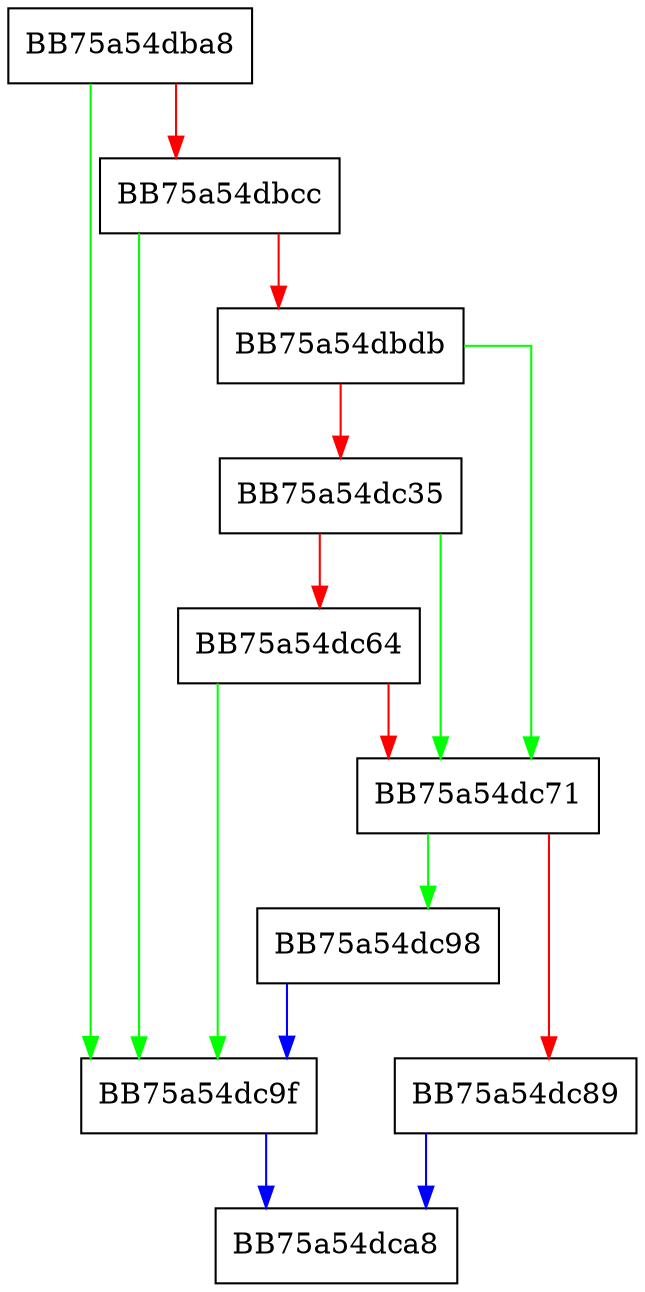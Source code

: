 digraph SeekHelper {
  node [shape="box"];
  graph [splines=ortho];
  BB75a54dba8 -> BB75a54dc9f [color="green"];
  BB75a54dba8 -> BB75a54dbcc [color="red"];
  BB75a54dbcc -> BB75a54dc9f [color="green"];
  BB75a54dbcc -> BB75a54dbdb [color="red"];
  BB75a54dbdb -> BB75a54dc71 [color="green"];
  BB75a54dbdb -> BB75a54dc35 [color="red"];
  BB75a54dc35 -> BB75a54dc71 [color="green"];
  BB75a54dc35 -> BB75a54dc64 [color="red"];
  BB75a54dc64 -> BB75a54dc9f [color="green"];
  BB75a54dc64 -> BB75a54dc71 [color="red"];
  BB75a54dc71 -> BB75a54dc98 [color="green"];
  BB75a54dc71 -> BB75a54dc89 [color="red"];
  BB75a54dc89 -> BB75a54dca8 [color="blue"];
  BB75a54dc98 -> BB75a54dc9f [color="blue"];
  BB75a54dc9f -> BB75a54dca8 [color="blue"];
}